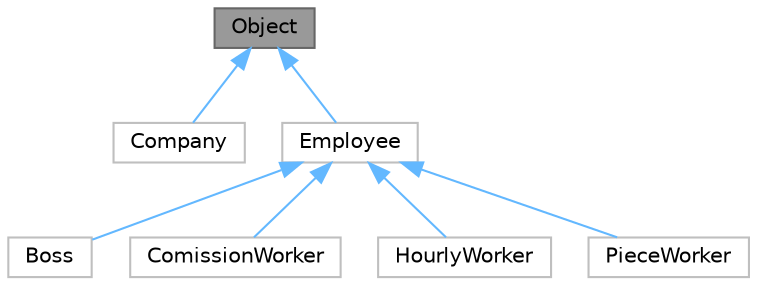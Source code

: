 digraph "Object"
{
 // LATEX_PDF_SIZE
  bgcolor="transparent";
  edge [fontname=Helvetica,fontsize=10,labelfontname=Helvetica,labelfontsize=10];
  node [fontname=Helvetica,fontsize=10,shape=box,height=0.2,width=0.4];
  Node1 [id="Node000001",label="Object",height=0.2,width=0.4,color="gray40", fillcolor="grey60", style="filled", fontcolor="black",tooltip=" "];
  Node1 -> Node2 [id="edge1_Node000001_Node000002",dir="back",color="steelblue1",style="solid",tooltip=" "];
  Node2 [id="Node000002",label="Company",height=0.2,width=0.4,color="grey75", fillcolor="white", style="filled",URL="$class_company.html",tooltip=" "];
  Node1 -> Node3 [id="edge2_Node000001_Node000003",dir="back",color="steelblue1",style="solid",tooltip=" "];
  Node3 [id="Node000003",label="Employee",height=0.2,width=0.4,color="grey75", fillcolor="white", style="filled",URL="$class_employee.html",tooltip=" "];
  Node3 -> Node4 [id="edge3_Node000003_Node000004",dir="back",color="steelblue1",style="solid",tooltip=" "];
  Node4 [id="Node000004",label="Boss",height=0.2,width=0.4,color="grey75", fillcolor="white", style="filled",URL="$class_boss.html",tooltip=" "];
  Node3 -> Node5 [id="edge4_Node000003_Node000005",dir="back",color="steelblue1",style="solid",tooltip=" "];
  Node5 [id="Node000005",label="ComissionWorker",height=0.2,width=0.4,color="grey75", fillcolor="white", style="filled",URL="$class_comission_worker.html",tooltip=" "];
  Node3 -> Node6 [id="edge5_Node000003_Node000006",dir="back",color="steelblue1",style="solid",tooltip=" "];
  Node6 [id="Node000006",label="HourlyWorker",height=0.2,width=0.4,color="grey75", fillcolor="white", style="filled",URL="$class_hourly_worker.html",tooltip=" "];
  Node3 -> Node7 [id="edge6_Node000003_Node000007",dir="back",color="steelblue1",style="solid",tooltip=" "];
  Node7 [id="Node000007",label="PieceWorker",height=0.2,width=0.4,color="grey75", fillcolor="white", style="filled",URL="$class_piece_worker.html",tooltip=" "];
}
